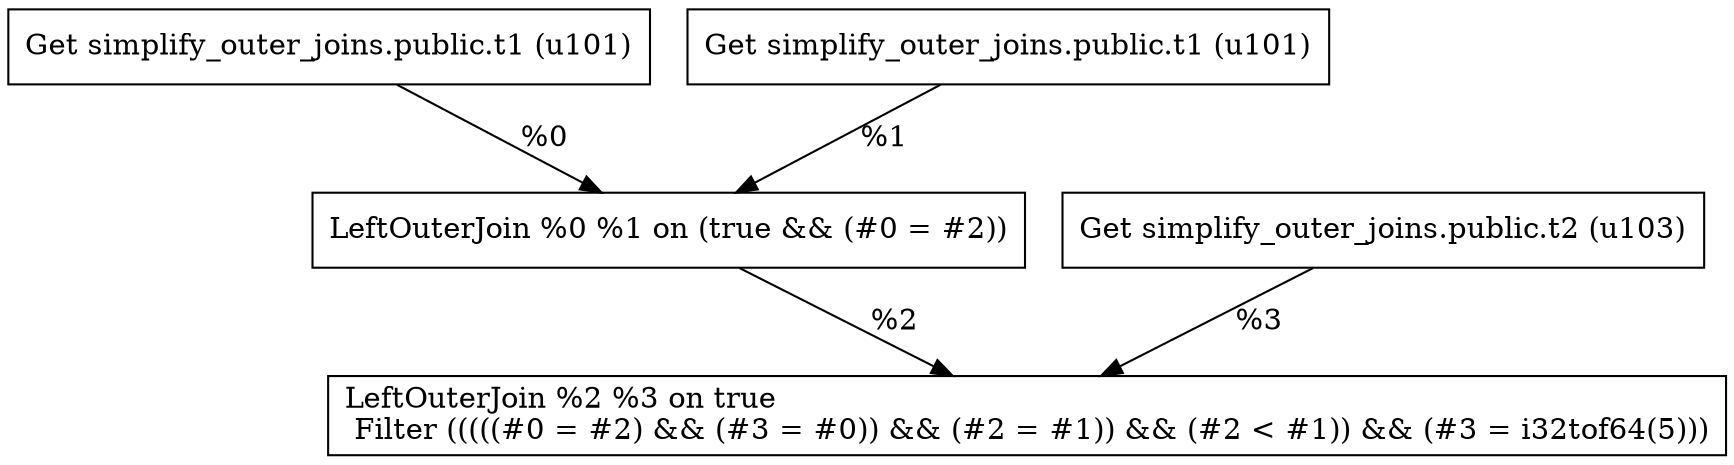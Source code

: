 digraph G {
    node0 [shape = record, label=" Get simplify_outer_joins.public.t1 (u101)\l"]
    node1 [shape = record, label=" Get simplify_outer_joins.public.t1 (u101)\l"]
    node2 [shape = record, label=" LeftOuterJoin %0 %1 on (true && (#0 = #2))\l"]
    node3 [shape = record, label=" Get simplify_outer_joins.public.t2 (u103)\l"]
    node4 [shape = record, label=" LeftOuterJoin %2 %3 on true\l Filter (((((#0 = #2) && (#3 = #0)) && (#2 = #1)) && (#2 \< #1)) && (#3 = i32tof64(5)))\l"]
    node0 -> node2 [label = "%0\l"]
    node2 -> node4 [label = "%2\l"]
    node1 -> node2 [label = "%1\l"]
    node3 -> node4 [label = "%3\l"]
}
